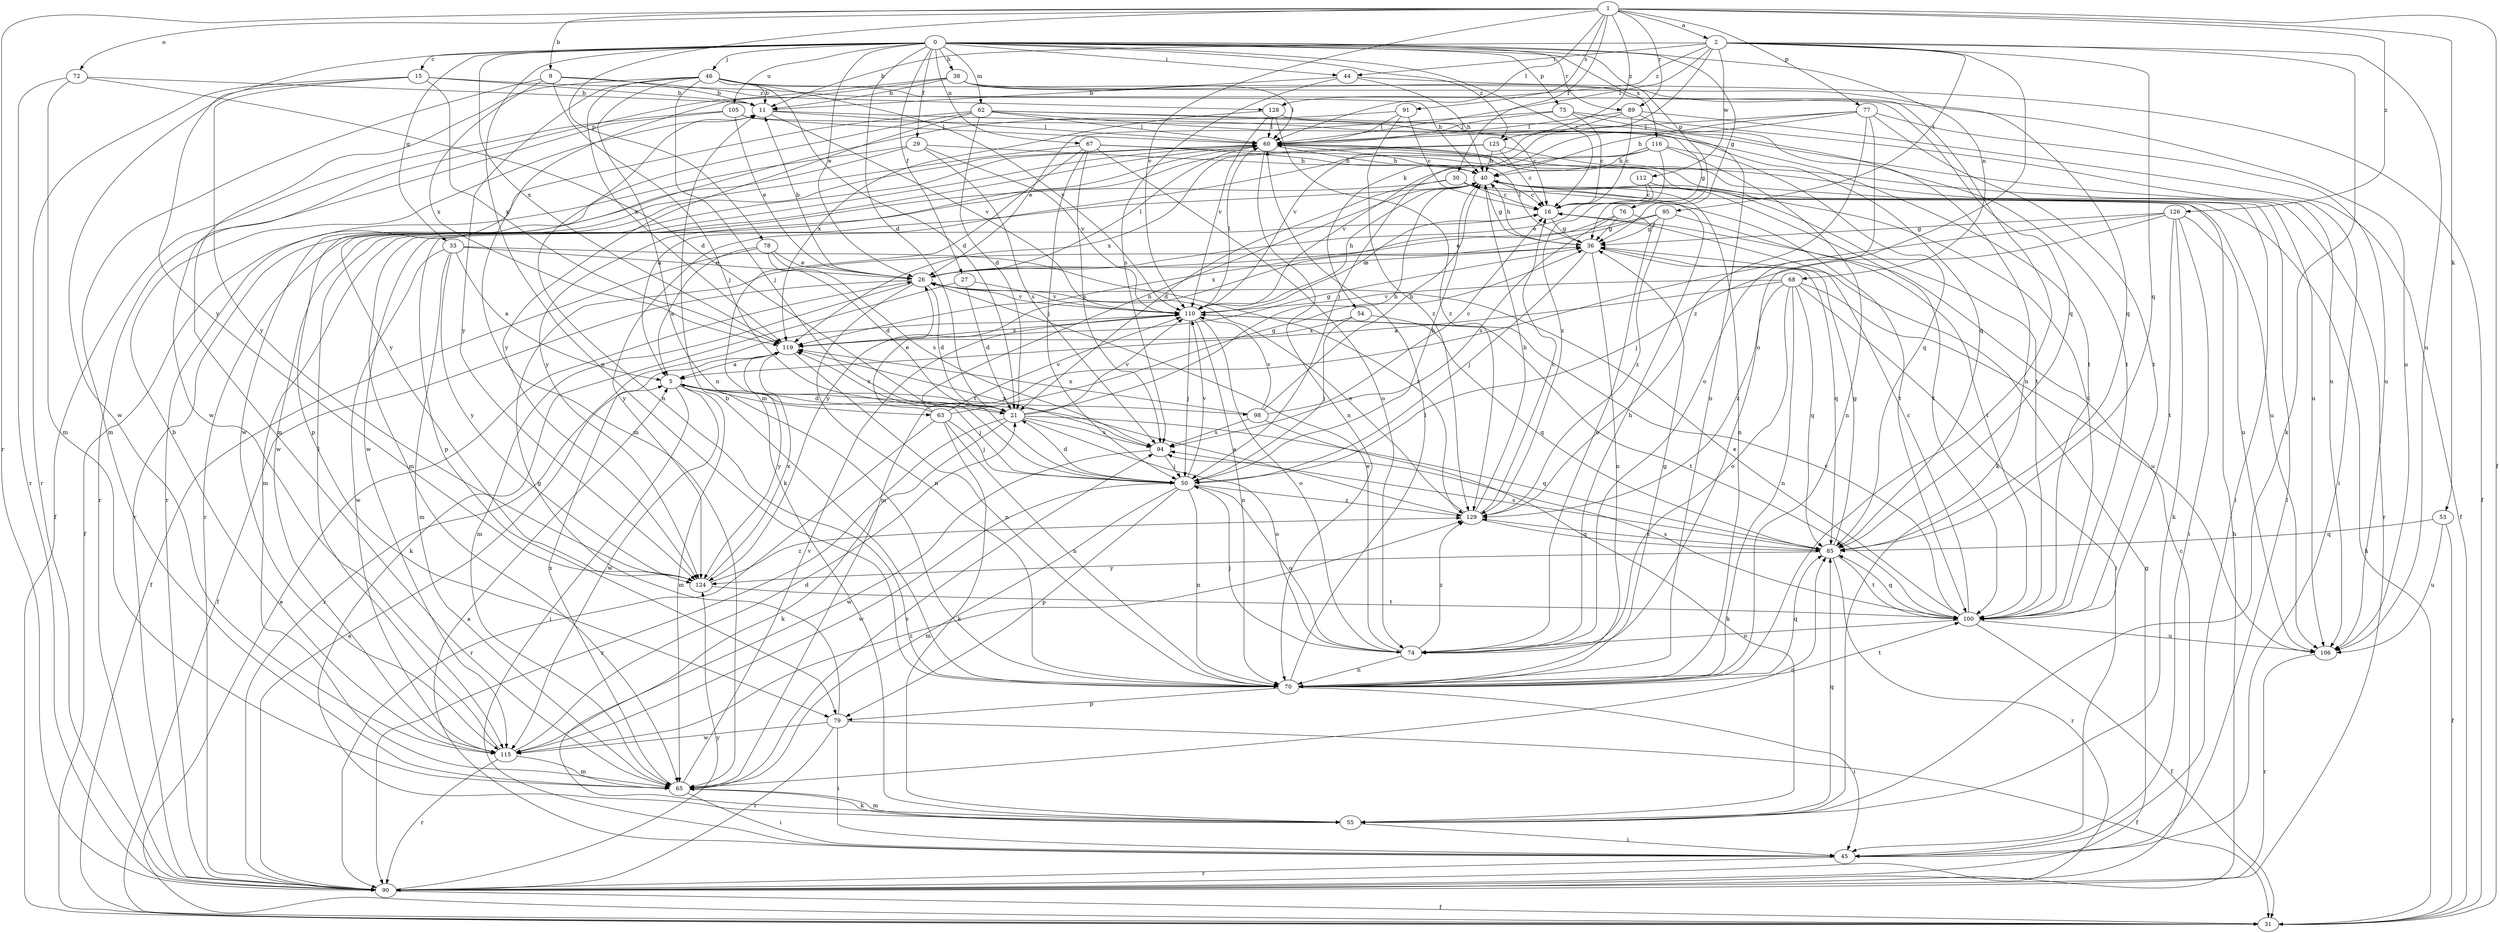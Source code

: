 strict digraph  {
0;
1;
2;
5;
9;
11;
15;
16;
21;
26;
27;
29;
30;
31;
33;
36;
38;
40;
44;
45;
46;
50;
53;
54;
55;
60;
62;
63;
65;
67;
68;
70;
72;
74;
75;
76;
77;
78;
79;
85;
89;
90;
91;
94;
95;
98;
100;
105;
106;
110;
112;
115;
116;
119;
124;
125;
126;
128;
129;
0 -> 15  [label=c];
0 -> 16  [label=c];
0 -> 21  [label=d];
0 -> 26  [label=e];
0 -> 27  [label=f];
0 -> 29  [label=f];
0 -> 33  [label=g];
0 -> 36  [label=g];
0 -> 38  [label=h];
0 -> 44  [label=i];
0 -> 46  [label=j];
0 -> 62  [label=m];
0 -> 67  [label=n];
0 -> 68  [label=n];
0 -> 70  [label=n];
0 -> 75  [label=p];
0 -> 76  [label=p];
0 -> 89  [label=r];
0 -> 105  [label=u];
0 -> 116  [label=x];
0 -> 119  [label=x];
0 -> 124  [label=y];
0 -> 125  [label=z];
1 -> 2  [label=a];
1 -> 9  [label=b];
1 -> 30  [label=f];
1 -> 31  [label=f];
1 -> 53  [label=k];
1 -> 60  [label=l];
1 -> 72  [label=o];
1 -> 77  [label=p];
1 -> 78  [label=p];
1 -> 89  [label=r];
1 -> 90  [label=r];
1 -> 91  [label=s];
1 -> 110  [label=v];
1 -> 125  [label=z];
1 -> 126  [label=z];
2 -> 11  [label=b];
2 -> 44  [label=i];
2 -> 54  [label=k];
2 -> 55  [label=k];
2 -> 60  [label=l];
2 -> 74  [label=o];
2 -> 85  [label=q];
2 -> 95  [label=t];
2 -> 106  [label=u];
2 -> 112  [label=w];
2 -> 128  [label=z];
5 -> 21  [label=d];
5 -> 45  [label=i];
5 -> 50  [label=j];
5 -> 63  [label=m];
5 -> 65  [label=m];
5 -> 98  [label=t];
5 -> 115  [label=w];
9 -> 11  [label=b];
9 -> 50  [label=j];
9 -> 65  [label=m];
9 -> 119  [label=x];
9 -> 128  [label=z];
11 -> 60  [label=l];
11 -> 70  [label=n];
11 -> 85  [label=q];
11 -> 110  [label=v];
15 -> 11  [label=b];
15 -> 85  [label=q];
15 -> 90  [label=r];
15 -> 115  [label=w];
15 -> 119  [label=x];
15 -> 124  [label=y];
16 -> 36  [label=g];
16 -> 124  [label=y];
21 -> 40  [label=h];
21 -> 55  [label=k];
21 -> 74  [label=o];
21 -> 85  [label=q];
21 -> 90  [label=r];
21 -> 94  [label=s];
21 -> 110  [label=v];
21 -> 119  [label=x];
26 -> 11  [label=b];
26 -> 21  [label=d];
26 -> 31  [label=f];
26 -> 60  [label=l];
26 -> 65  [label=m];
26 -> 70  [label=n];
26 -> 110  [label=v];
27 -> 21  [label=d];
27 -> 55  [label=k];
27 -> 110  [label=v];
29 -> 31  [label=f];
29 -> 40  [label=h];
29 -> 79  [label=p];
29 -> 94  [label=s];
29 -> 110  [label=v];
30 -> 16  [label=c];
30 -> 21  [label=d];
30 -> 65  [label=m];
30 -> 100  [label=t];
30 -> 106  [label=u];
31 -> 26  [label=e];
31 -> 40  [label=h];
33 -> 5  [label=a];
33 -> 26  [label=e];
33 -> 65  [label=m];
33 -> 115  [label=w];
33 -> 124  [label=y];
33 -> 129  [label=z];
36 -> 26  [label=e];
36 -> 40  [label=h];
36 -> 50  [label=j];
36 -> 60  [label=l];
36 -> 70  [label=n];
36 -> 85  [label=q];
38 -> 11  [label=b];
38 -> 60  [label=l];
38 -> 65  [label=m];
38 -> 70  [label=n];
38 -> 85  [label=q];
38 -> 115  [label=w];
40 -> 16  [label=c];
40 -> 36  [label=g];
40 -> 70  [label=n];
40 -> 79  [label=p];
40 -> 100  [label=t];
44 -> 11  [label=b];
44 -> 31  [label=f];
44 -> 40  [label=h];
44 -> 94  [label=s];
45 -> 5  [label=a];
45 -> 60  [label=l];
45 -> 90  [label=r];
46 -> 11  [label=b];
46 -> 21  [label=d];
46 -> 40  [label=h];
46 -> 50  [label=j];
46 -> 65  [label=m];
46 -> 70  [label=n];
46 -> 106  [label=u];
46 -> 110  [label=v];
46 -> 119  [label=x];
46 -> 124  [label=y];
50 -> 21  [label=d];
50 -> 40  [label=h];
50 -> 65  [label=m];
50 -> 70  [label=n];
50 -> 74  [label=o];
50 -> 79  [label=p];
50 -> 110  [label=v];
50 -> 115  [label=w];
50 -> 129  [label=z];
53 -> 31  [label=f];
53 -> 85  [label=q];
53 -> 106  [label=u];
54 -> 50  [label=j];
54 -> 85  [label=q];
54 -> 119  [label=x];
55 -> 45  [label=i];
55 -> 65  [label=m];
55 -> 85  [label=q];
60 -> 40  [label=h];
60 -> 45  [label=i];
60 -> 65  [label=m];
60 -> 70  [label=n];
60 -> 90  [label=r];
60 -> 106  [label=u];
60 -> 115  [label=w];
60 -> 124  [label=y];
62 -> 16  [label=c];
62 -> 21  [label=d];
62 -> 36  [label=g];
62 -> 60  [label=l];
62 -> 70  [label=n];
62 -> 90  [label=r];
62 -> 115  [label=w];
62 -> 124  [label=y];
63 -> 26  [label=e];
63 -> 36  [label=g];
63 -> 40  [label=h];
63 -> 50  [label=j];
63 -> 55  [label=k];
63 -> 70  [label=n];
63 -> 90  [label=r];
63 -> 110  [label=v];
65 -> 45  [label=i];
65 -> 55  [label=k];
65 -> 85  [label=q];
65 -> 94  [label=s];
65 -> 110  [label=v];
65 -> 119  [label=x];
67 -> 40  [label=h];
67 -> 50  [label=j];
67 -> 55  [label=k];
67 -> 74  [label=o];
67 -> 90  [label=r];
67 -> 94  [label=s];
67 -> 100  [label=t];
68 -> 5  [label=a];
68 -> 45  [label=i];
68 -> 70  [label=n];
68 -> 74  [label=o];
68 -> 85  [label=q];
68 -> 106  [label=u];
68 -> 110  [label=v];
68 -> 129  [label=z];
70 -> 11  [label=b];
70 -> 36  [label=g];
70 -> 45  [label=i];
70 -> 60  [label=l];
70 -> 79  [label=p];
70 -> 85  [label=q];
70 -> 100  [label=t];
72 -> 11  [label=b];
72 -> 21  [label=d];
72 -> 65  [label=m];
72 -> 90  [label=r];
74 -> 26  [label=e];
74 -> 40  [label=h];
74 -> 50  [label=j];
74 -> 70  [label=n];
74 -> 129  [label=z];
75 -> 16  [label=c];
75 -> 26  [label=e];
75 -> 45  [label=i];
75 -> 60  [label=l];
75 -> 100  [label=t];
76 -> 36  [label=g];
76 -> 74  [label=o];
76 -> 94  [label=s];
76 -> 119  [label=x];
77 -> 40  [label=h];
77 -> 50  [label=j];
77 -> 60  [label=l];
77 -> 74  [label=o];
77 -> 100  [label=t];
77 -> 106  [label=u];
77 -> 129  [label=z];
78 -> 5  [label=a];
78 -> 21  [label=d];
78 -> 26  [label=e];
78 -> 31  [label=f];
78 -> 94  [label=s];
79 -> 31  [label=f];
79 -> 36  [label=g];
79 -> 45  [label=i];
79 -> 90  [label=r];
79 -> 115  [label=w];
85 -> 36  [label=g];
85 -> 90  [label=r];
85 -> 94  [label=s];
85 -> 100  [label=t];
85 -> 124  [label=y];
85 -> 129  [label=z];
89 -> 16  [label=c];
89 -> 31  [label=f];
89 -> 55  [label=k];
89 -> 60  [label=l];
89 -> 110  [label=v];
90 -> 5  [label=a];
90 -> 16  [label=c];
90 -> 31  [label=f];
90 -> 36  [label=g];
90 -> 40  [label=h];
90 -> 124  [label=y];
91 -> 16  [label=c];
91 -> 60  [label=l];
91 -> 124  [label=y];
91 -> 129  [label=z];
94 -> 50  [label=j];
94 -> 115  [label=w];
94 -> 119  [label=x];
95 -> 26  [label=e];
95 -> 36  [label=g];
95 -> 100  [label=t];
95 -> 124  [label=y];
95 -> 129  [label=z];
98 -> 16  [label=c];
98 -> 40  [label=h];
98 -> 55  [label=k];
98 -> 94  [label=s];
98 -> 110  [label=v];
98 -> 119  [label=x];
100 -> 16  [label=c];
100 -> 26  [label=e];
100 -> 31  [label=f];
100 -> 74  [label=o];
100 -> 85  [label=q];
100 -> 94  [label=s];
100 -> 106  [label=u];
100 -> 110  [label=v];
105 -> 26  [label=e];
105 -> 31  [label=f];
105 -> 60  [label=l];
105 -> 90  [label=r];
105 -> 100  [label=t];
106 -> 90  [label=r];
110 -> 16  [label=c];
110 -> 40  [label=h];
110 -> 50  [label=j];
110 -> 60  [label=l];
110 -> 70  [label=n];
110 -> 74  [label=o];
110 -> 90  [label=r];
110 -> 100  [label=t];
110 -> 119  [label=x];
112 -> 16  [label=c];
112 -> 26  [label=e];
112 -> 100  [label=t];
115 -> 11  [label=b];
115 -> 21  [label=d];
115 -> 60  [label=l];
115 -> 65  [label=m];
115 -> 90  [label=r];
115 -> 129  [label=z];
116 -> 5  [label=a];
116 -> 40  [label=h];
116 -> 70  [label=n];
116 -> 85  [label=q];
116 -> 110  [label=v];
116 -> 129  [label=z];
119 -> 5  [label=a];
119 -> 36  [label=g];
119 -> 70  [label=n];
119 -> 124  [label=y];
124 -> 100  [label=t];
124 -> 119  [label=x];
124 -> 129  [label=z];
125 -> 16  [label=c];
125 -> 40  [label=h];
125 -> 90  [label=r];
125 -> 115  [label=w];
125 -> 119  [label=x];
126 -> 36  [label=g];
126 -> 45  [label=i];
126 -> 50  [label=j];
126 -> 55  [label=k];
126 -> 65  [label=m];
126 -> 100  [label=t];
126 -> 106  [label=u];
128 -> 60  [label=l];
128 -> 106  [label=u];
128 -> 110  [label=v];
128 -> 119  [label=x];
128 -> 129  [label=z];
129 -> 5  [label=a];
129 -> 16  [label=c];
129 -> 26  [label=e];
129 -> 40  [label=h];
129 -> 85  [label=q];
}
